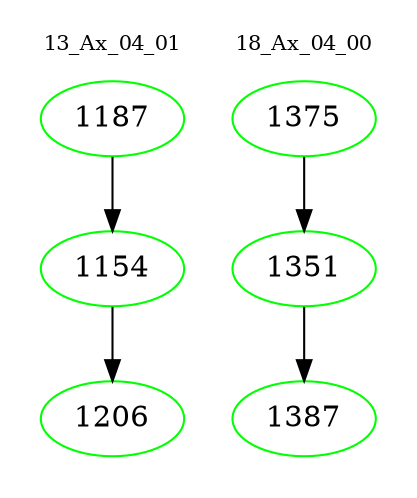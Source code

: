 digraph{
subgraph cluster_0 {
color = white
label = "13_Ax_04_01";
fontsize=10;
T0_1187 [label="1187", color="green"]
T0_1187 -> T0_1154 [color="black"]
T0_1154 [label="1154", color="green"]
T0_1154 -> T0_1206 [color="black"]
T0_1206 [label="1206", color="green"]
}
subgraph cluster_1 {
color = white
label = "18_Ax_04_00";
fontsize=10;
T1_1375 [label="1375", color="green"]
T1_1375 -> T1_1351 [color="black"]
T1_1351 [label="1351", color="green"]
T1_1351 -> T1_1387 [color="black"]
T1_1387 [label="1387", color="green"]
}
}
